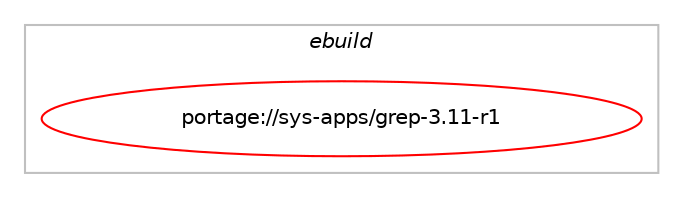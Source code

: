 digraph prolog {

# *************
# Graph options
# *************

newrank=true;
concentrate=true;
compound=true;
graph [rankdir=LR,fontname=Helvetica,fontsize=10,ranksep=1.5];#, ranksep=2.5, nodesep=0.2];
edge  [arrowhead=vee];
node  [fontname=Helvetica,fontsize=10];

# **********
# The ebuild
# **********

subgraph cluster_leftcol {
color=gray;
label=<<i>ebuild</i>>;
id [label="portage://sys-apps/grep-3.11-r1", color=red, width=4, href="../sys-apps/grep-3.11-r1.svg"];
}

# ****************
# The dependencies
# ****************

subgraph cluster_midcol {
color=gray;
label=<<i>dependencies</i>>;
subgraph cluster_compile {
fillcolor="#eeeeee";
style=filled;
label=<<i>compile</i>>;
# *** BEGIN UNKNOWN DEPENDENCY TYPE (TODO) ***
# id -> equal(use_conditional_group(negative,static,portage://sys-apps/grep-3.11-r1,[use_conditional_group(positive,pcre,portage://sys-apps/grep-3.11-r1,[package_dependency(portage://sys-apps/grep-3.11-r1,install,no,dev-libs,libpcre2,greaterequal,[10.42,,-r1,10.42-r1],[],[])]),use_conditional_group(positive,sparc,portage://sys-apps/grep-3.11-r1,[package_dependency(portage://sys-apps/grep-3.11-r1,install,no,dev-libs,libsigsegv,none,[,,],[],[])])]))
# *** END UNKNOWN DEPENDENCY TYPE (TODO) ***

# *** BEGIN UNKNOWN DEPENDENCY TYPE (TODO) ***
# id -> equal(use_conditional_group(positive,nls,portage://sys-apps/grep-3.11-r1,[package_dependency(portage://sys-apps/grep-3.11-r1,install,no,virtual,libintl,none,[,,],[],[])]))
# *** END UNKNOWN DEPENDENCY TYPE (TODO) ***

# *** BEGIN UNKNOWN DEPENDENCY TYPE (TODO) ***
# id -> equal(use_conditional_group(positive,static,portage://sys-apps/grep-3.11-r1,[use_conditional_group(positive,pcre,portage://sys-apps/grep-3.11-r1,[package_dependency(portage://sys-apps/grep-3.11-r1,install,no,dev-libs,libpcre2,greaterequal,[10.42,,-r1,10.42-r1],[],[use(enable(static-libs),positive)])]),use_conditional_group(positive,sparc,portage://sys-apps/grep-3.11-r1,[package_dependency(portage://sys-apps/grep-3.11-r1,install,no,dev-libs,libsigsegv,none,[,,],[],[])])]))
# *** END UNKNOWN DEPENDENCY TYPE (TODO) ***

# *** BEGIN UNKNOWN DEPENDENCY TYPE (TODO) ***
# id -> equal(package_dependency(portage://sys-apps/grep-3.11-r1,install,no,virtual,libiconv,none,[,,],[],[]))
# *** END UNKNOWN DEPENDENCY TYPE (TODO) ***

}
subgraph cluster_compileandrun {
fillcolor="#eeeeee";
style=filled;
label=<<i>compile and run</i>>;
}
subgraph cluster_run {
fillcolor="#eeeeee";
style=filled;
label=<<i>run</i>>;
# *** BEGIN UNKNOWN DEPENDENCY TYPE (TODO) ***
# id -> equal(use_conditional_group(negative,static,portage://sys-apps/grep-3.11-r1,[use_conditional_group(positive,pcre,portage://sys-apps/grep-3.11-r1,[package_dependency(portage://sys-apps/grep-3.11-r1,run,no,dev-libs,libpcre2,greaterequal,[10.42,,-r1,10.42-r1],[],[])]),use_conditional_group(positive,sparc,portage://sys-apps/grep-3.11-r1,[package_dependency(portage://sys-apps/grep-3.11-r1,run,no,dev-libs,libsigsegv,none,[,,],[],[])])]))
# *** END UNKNOWN DEPENDENCY TYPE (TODO) ***

# *** BEGIN UNKNOWN DEPENDENCY TYPE (TODO) ***
# id -> equal(use_conditional_group(positive,nls,portage://sys-apps/grep-3.11-r1,[package_dependency(portage://sys-apps/grep-3.11-r1,run,no,virtual,libintl,none,[,,],[],[])]))
# *** END UNKNOWN DEPENDENCY TYPE (TODO) ***

# *** BEGIN UNKNOWN DEPENDENCY TYPE (TODO) ***
# id -> equal(package_dependency(portage://sys-apps/grep-3.11-r1,run,no,virtual,libiconv,none,[,,],[],[]))
# *** END UNKNOWN DEPENDENCY TYPE (TODO) ***

}
}

# **************
# The candidates
# **************

subgraph cluster_choices {
rank=same;
color=gray;
label=<<i>candidates</i>>;

}

}
